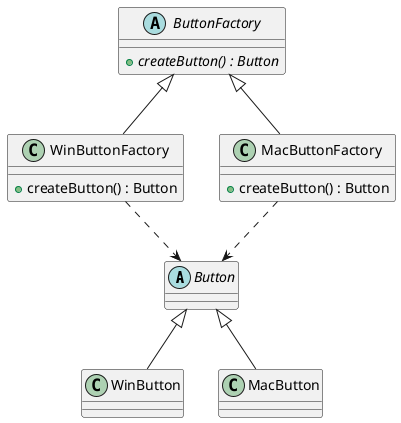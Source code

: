 @startuml

abstract class Button
class WinButton
class MacButton
abstract class ButtonFactory {
  + {abstract} createButton() : Button
}
class WinButtonFactory {
  + createButton() : Button
}
class MacButtonFactory {
  + createButton() : Button
}

Button <|-- WinButton
Button <|-- MacButton
ButtonFactory <|-- WinButtonFactory
ButtonFactory <|-- MacButtonFactory

WinButtonFactory ..> Button
MacButtonFactory ..> Button

@enduml  删除这行显示更多



class Client {
  + {static} main(args : String[]) : void
}
ButtonFactory <.. Client
Client ..> Button

@enduml